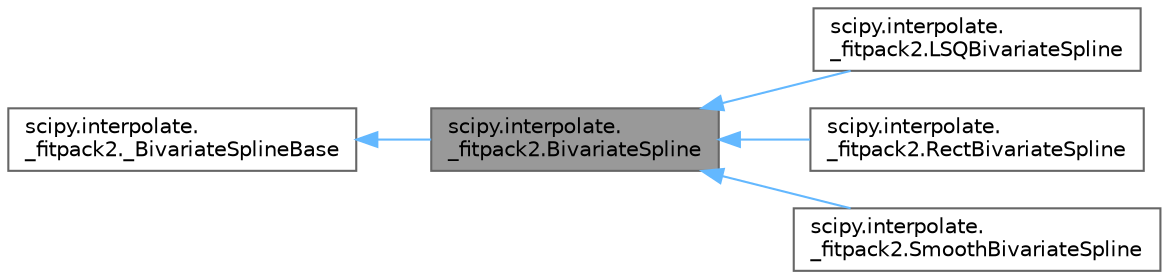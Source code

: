 digraph "scipy.interpolate._fitpack2.BivariateSpline"
{
 // LATEX_PDF_SIZE
  bgcolor="transparent";
  edge [fontname=Helvetica,fontsize=10,labelfontname=Helvetica,labelfontsize=10];
  node [fontname=Helvetica,fontsize=10,shape=box,height=0.2,width=0.4];
  rankdir="LR";
  Node1 [id="Node000001",label="scipy.interpolate.\l_fitpack2.BivariateSpline",height=0.2,width=0.4,color="gray40", fillcolor="grey60", style="filled", fontcolor="black",tooltip=" "];
  Node2 -> Node1 [id="edge1_Node000001_Node000002",dir="back",color="steelblue1",style="solid",tooltip=" "];
  Node2 [id="Node000002",label="scipy.interpolate.\l_fitpack2._BivariateSplineBase",height=0.2,width=0.4,color="gray40", fillcolor="white", style="filled",URL="$d5/d53/classscipy_1_1interpolate_1_1__fitpack2_1_1__BivariateSplineBase.html",tooltip=" "];
  Node1 -> Node3 [id="edge2_Node000001_Node000003",dir="back",color="steelblue1",style="solid",tooltip=" "];
  Node3 [id="Node000003",label="scipy.interpolate.\l_fitpack2.LSQBivariateSpline",height=0.2,width=0.4,color="gray40", fillcolor="white", style="filled",URL="$dd/d00/classscipy_1_1interpolate_1_1__fitpack2_1_1LSQBivariateSpline.html",tooltip=" "];
  Node1 -> Node4 [id="edge3_Node000001_Node000004",dir="back",color="steelblue1",style="solid",tooltip=" "];
  Node4 [id="Node000004",label="scipy.interpolate.\l_fitpack2.RectBivariateSpline",height=0.2,width=0.4,color="gray40", fillcolor="white", style="filled",URL="$da/d46/classscipy_1_1interpolate_1_1__fitpack2_1_1RectBivariateSpline.html",tooltip=" "];
  Node1 -> Node5 [id="edge4_Node000001_Node000005",dir="back",color="steelblue1",style="solid",tooltip=" "];
  Node5 [id="Node000005",label="scipy.interpolate.\l_fitpack2.SmoothBivariateSpline",height=0.2,width=0.4,color="gray40", fillcolor="white", style="filled",URL="$d6/d65/classscipy_1_1interpolate_1_1__fitpack2_1_1SmoothBivariateSpline.html",tooltip=" "];
}
